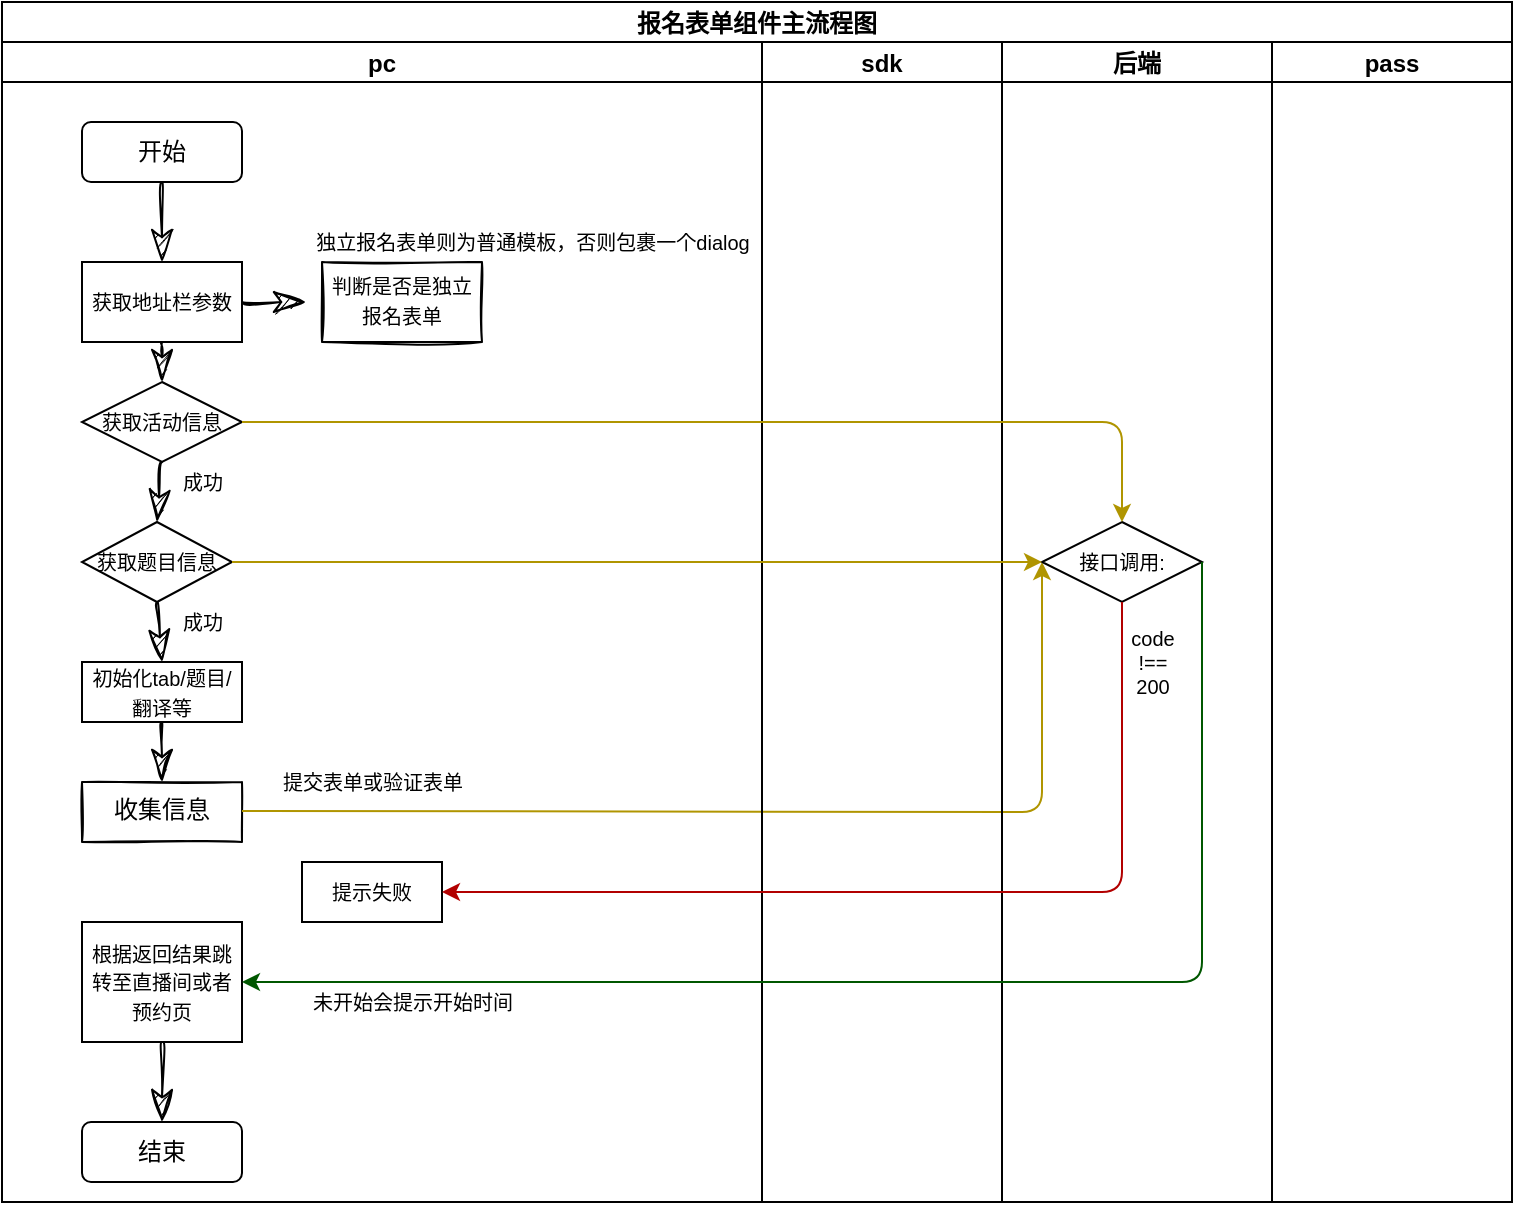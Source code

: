 <mxfile>
    <diagram id="QSWu9Wnhy0qAhUBLh6C_" name="第 1 页">
        <mxGraphModel dx="1538" dy="2064" grid="1" gridSize="10" guides="1" tooltips="1" connect="1" arrows="1" fold="1" page="1" pageScale="1" pageWidth="827" pageHeight="1169" math="0" shadow="0">
            <root>
                <mxCell id="0"/>
                <mxCell id="1" parent="0"/>
                <mxCell id="10" value="报名表单组件主流程图" style="swimlane;childLayout=stackLayout;resizeParent=1;resizeParentMax=0;startSize=20;" parent="1" vertex="1">
                    <mxGeometry x="120" y="-120" width="755" height="600" as="geometry"/>
                </mxCell>
                <mxCell id="11" value="pc" style="swimlane;startSize=20;" parent="10" vertex="1">
                    <mxGeometry y="20" width="380" height="580" as="geometry"/>
                </mxCell>
                <mxCell id="81" style="edgeStyle=none;curved=1;rounded=0;sketch=1;hachureGap=4;orthogonalLoop=1;jettySize=auto;html=1;exitX=0.5;exitY=1;exitDx=0;exitDy=0;entryX=0.5;entryY=0;entryDx=0;entryDy=0;fontFamily=Architects Daughter;fontSource=https%3A%2F%2Ffonts.googleapis.com%2Fcss%3Ffamily%3DArchitects%2BDaughter;fontSize=12;endArrow=classicThin;endFill=1;startSize=14;endSize=14;sourcePerimeterSpacing=8;targetPerimeterSpacing=8;" edge="1" parent="11" source="15" target="20">
                    <mxGeometry relative="1" as="geometry"/>
                </mxCell>
                <mxCell id="15" value="开始" style="rounded=1;whiteSpace=wrap;html=1;" parent="11" vertex="1">
                    <mxGeometry x="40" y="40" width="80" height="30" as="geometry"/>
                </mxCell>
                <mxCell id="82" style="edgeStyle=none;curved=1;rounded=0;sketch=1;hachureGap=4;orthogonalLoop=1;jettySize=auto;html=1;exitX=0.5;exitY=1;exitDx=0;exitDy=0;entryX=0.5;entryY=0;entryDx=0;entryDy=0;fontFamily=Architects Daughter;fontSource=https%3A%2F%2Ffonts.googleapis.com%2Fcss%3Ffamily%3DArchitects%2BDaughter;fontSize=12;endArrow=classicThin;endFill=1;startSize=14;endSize=14;sourcePerimeterSpacing=8;targetPerimeterSpacing=8;" edge="1" parent="11" source="20" target="26">
                    <mxGeometry relative="1" as="geometry"/>
                </mxCell>
                <mxCell id="111" style="edgeStyle=none;curved=1;rounded=0;sketch=1;hachureGap=4;orthogonalLoop=1;jettySize=auto;html=1;exitX=1;exitY=0.5;exitDx=0;exitDy=0;fontFamily=Architects Daughter;fontSource=https%3A%2F%2Ffonts.googleapis.com%2Fcss%3Ffamily%3DArchitects%2BDaughter;fontSize=12;startArrow=none;startFill=0;endArrow=classicThin;endFill=1;startSize=14;endSize=14;sourcePerimeterSpacing=8;targetPerimeterSpacing=8;" edge="1" parent="11" source="20" target="110">
                    <mxGeometry relative="1" as="geometry"/>
                </mxCell>
                <mxCell id="20" value="&lt;font style=&quot;font-size: 10px&quot;&gt;获取地址栏参数&lt;/font&gt;" style="rounded=0;whiteSpace=wrap;html=1;" parent="11" vertex="1">
                    <mxGeometry x="40" y="110" width="80" height="40" as="geometry"/>
                </mxCell>
                <mxCell id="63" value="" style="edgeStyle=none;html=1;fontSize=10;startArrow=none;" parent="11" edge="1">
                    <mxGeometry relative="1" as="geometry">
                        <mxPoint x="145" y="190" as="sourcePoint"/>
                        <mxPoint x="145" y="190" as="targetPoint"/>
                    </mxGeometry>
                </mxCell>
                <mxCell id="83" style="edgeStyle=none;curved=1;rounded=0;sketch=1;hachureGap=4;orthogonalLoop=1;jettySize=auto;html=1;exitX=0.5;exitY=1;exitDx=0;exitDy=0;entryX=0.5;entryY=0;entryDx=0;entryDy=0;fontFamily=Architects Daughter;fontSource=https%3A%2F%2Ffonts.googleapis.com%2Fcss%3Ffamily%3DArchitects%2BDaughter;fontSize=12;endArrow=classicThin;endFill=1;startSize=14;endSize=14;sourcePerimeterSpacing=8;targetPerimeterSpacing=8;" edge="1" parent="11" source="26" target="30">
                    <mxGeometry relative="1" as="geometry"/>
                </mxCell>
                <mxCell id="26" value="获取活动信息" style="rhombus;whiteSpace=wrap;html=1;fontSize=10;" parent="11" vertex="1">
                    <mxGeometry x="40" y="170" width="80" height="40" as="geometry"/>
                </mxCell>
                <mxCell id="85" style="edgeStyle=none;curved=1;rounded=0;sketch=1;hachureGap=4;orthogonalLoop=1;jettySize=auto;html=1;exitX=0.5;exitY=1;exitDx=0;exitDy=0;entryX=0.5;entryY=0;entryDx=0;entryDy=0;fontFamily=Architects Daughter;fontSource=https%3A%2F%2Ffonts.googleapis.com%2Fcss%3Ffamily%3DArchitects%2BDaughter;fontSize=12;startArrow=none;startFill=0;endArrow=classicThin;endFill=1;startSize=14;endSize=14;sourcePerimeterSpacing=8;targetPerimeterSpacing=8;" edge="1" parent="11" source="30" target="33">
                    <mxGeometry relative="1" as="geometry"/>
                </mxCell>
                <mxCell id="30" value="获取题目信息" style="rhombus;whiteSpace=wrap;html=1;fontSize=10;" parent="11" vertex="1">
                    <mxGeometry x="40" y="240" width="75" height="40" as="geometry"/>
                </mxCell>
                <mxCell id="79" style="edgeStyle=none;curved=1;rounded=0;sketch=1;hachureGap=4;orthogonalLoop=1;jettySize=auto;html=1;exitX=0.5;exitY=1;exitDx=0;exitDy=0;entryX=0.5;entryY=0;entryDx=0;entryDy=0;fontFamily=Architects Daughter;fontSource=https%3A%2F%2Ffonts.googleapis.com%2Fcss%3Ffamily%3DArchitects%2BDaughter;fontSize=12;endArrow=classicThin;startSize=14;endSize=14;sourcePerimeterSpacing=8;targetPerimeterSpacing=8;endFill=1;" edge="1" parent="11" source="33" target="77">
                    <mxGeometry relative="1" as="geometry"/>
                </mxCell>
                <mxCell id="33" value="&lt;span style=&quot;font-size: 10px&quot;&gt;初始化tab/题目/翻译等&lt;/span&gt;" style="rounded=0;whiteSpace=wrap;html=1;" parent="11" vertex="1">
                    <mxGeometry x="40" y="310" width="80" height="30" as="geometry"/>
                </mxCell>
                <mxCell id="38" value="成功" style="text;html=1;align=center;verticalAlign=middle;resizable=0;points=[];autosize=1;strokeColor=none;fillColor=none;fontSize=10;" parent="11" vertex="1">
                    <mxGeometry x="80" y="210" width="40" height="20" as="geometry"/>
                </mxCell>
                <mxCell id="18" value="&lt;font style=&quot;font-size: 10px&quot;&gt;提示失败&lt;/font&gt;" style="rounded=0;whiteSpace=wrap;html=1;" parent="11" vertex="1">
                    <mxGeometry x="150" y="410" width="70" height="30" as="geometry"/>
                </mxCell>
                <mxCell id="80" style="edgeStyle=none;curved=1;rounded=0;sketch=1;hachureGap=4;orthogonalLoop=1;jettySize=auto;html=1;exitX=0.5;exitY=1;exitDx=0;exitDy=0;entryX=0.5;entryY=0;entryDx=0;entryDy=0;fontFamily=Architects Daughter;fontSource=https%3A%2F%2Ffonts.googleapis.com%2Fcss%3Ffamily%3DArchitects%2BDaughter;fontSize=12;endArrow=classicThin;startSize=14;endSize=14;sourcePerimeterSpacing=8;targetPerimeterSpacing=8;endFill=1;" edge="1" parent="11" source="50" target="51">
                    <mxGeometry relative="1" as="geometry"/>
                </mxCell>
                <mxCell id="50" value="&lt;font style=&quot;font-size: 10px&quot;&gt;根据返回结果跳转至直播间或者预约页&lt;/font&gt;" style="rounded=0;whiteSpace=wrap;html=1;" parent="11" vertex="1">
                    <mxGeometry x="40" y="440" width="80" height="60" as="geometry"/>
                </mxCell>
                <mxCell id="51" value="结束" style="rounded=1;whiteSpace=wrap;html=1;" parent="11" vertex="1">
                    <mxGeometry x="40" y="540" width="80" height="30" as="geometry"/>
                </mxCell>
                <mxCell id="77" value="收集信息" style="whiteSpace=wrap;html=1;sketch=1;hachureGap=4;fontFamily=Architects Daughter;fontSource=https%3A%2F%2Ffonts.googleapis.com%2Fcss%3Ffamily%3DArchitects%2BDaughter;fontSize=12;" vertex="1" parent="11">
                    <mxGeometry x="40" y="370" width="80" height="30" as="geometry"/>
                </mxCell>
                <mxCell id="39" value="成功" style="text;html=1;align=center;verticalAlign=middle;resizable=0;points=[];autosize=1;strokeColor=none;fillColor=none;fontSize=10;" parent="11" vertex="1">
                    <mxGeometry x="80" y="280" width="40" height="20" as="geometry"/>
                </mxCell>
                <mxCell id="86" style="edgeStyle=none;html=1;exitX=1;exitY=0.5;exitDx=0;exitDy=0;fontSize=10;entryX=0;entryY=0.5;entryDx=0;entryDy=0;fillColor=#e3c800;strokeColor=#B09500;" edge="1" parent="11" target="24">
                    <mxGeometry relative="1" as="geometry">
                        <mxPoint x="415" y="384.5" as="targetPoint"/>
                        <mxPoint x="120" y="384.5" as="sourcePoint"/>
                        <Array as="points">
                            <mxPoint x="520" y="385"/>
                        </Array>
                    </mxGeometry>
                </mxCell>
                <mxCell id="87" value="提交表单或验证表单" style="text;html=1;align=center;verticalAlign=middle;resizable=0;points=[];autosize=1;strokeColor=none;fillColor=none;fontSize=10;" vertex="1" parent="11">
                    <mxGeometry x="130" y="360" width="110" height="20" as="geometry"/>
                </mxCell>
                <mxCell id="109" value="未开始会提示开始时间" style="text;html=1;align=center;verticalAlign=middle;resizable=0;points=[];autosize=1;strokeColor=none;fillColor=none;fontSize=10;" vertex="1" parent="11">
                    <mxGeometry x="145" y="470" width="120" height="20" as="geometry"/>
                </mxCell>
                <mxCell id="110" value="&lt;span style=&quot;font-size: 10px&quot;&gt;判断是否是独立报名表单&lt;/span&gt;" style="rounded=0;whiteSpace=wrap;html=1;sketch=1;hachureGap=4;fontFamily=Architects Daughter;fontSource=https%3A%2F%2Ffonts.googleapis.com%2Fcss%3Ffamily%3DArchitects%2BDaughter;fontSize=12;" vertex="1" parent="11">
                    <mxGeometry x="160" y="110" width="80" height="40" as="geometry"/>
                </mxCell>
                <mxCell id="112" value="独立报名表单则为普通模板，否则包裹一个dialog" style="text;html=1;align=center;verticalAlign=middle;resizable=0;points=[];autosize=1;strokeColor=none;fillColor=none;fontSize=10;" vertex="1" parent="11">
                    <mxGeometry x="150" y="90" width="230" height="20" as="geometry"/>
                </mxCell>
                <mxCell id="66" value="sdk" style="swimlane;startSize=20;" parent="10" vertex="1">
                    <mxGeometry x="380" y="20" width="120" height="580" as="geometry"/>
                </mxCell>
                <mxCell id="12" value="后端" style="swimlane;startSize=20;" parent="10" vertex="1">
                    <mxGeometry x="500" y="20" width="135" height="580" as="geometry"/>
                </mxCell>
                <mxCell id="24" value="接口调用:" style="rhombus;whiteSpace=wrap;html=1;fontSize=10;" parent="12" vertex="1">
                    <mxGeometry x="20" y="240" width="80" height="40" as="geometry"/>
                </mxCell>
                <mxCell id="47" value="code&lt;br&gt;!==&lt;br&gt;200" style="text;html=1;align=center;verticalAlign=middle;resizable=0;points=[];autosize=1;strokeColor=none;fillColor=none;fontSize=10;" parent="12" vertex="1">
                    <mxGeometry x="55" y="290" width="40" height="40" as="geometry"/>
                </mxCell>
                <mxCell id="13" value="pass" style="swimlane;startSize=20;" parent="10" vertex="1">
                    <mxGeometry x="635" y="20" width="120" height="580" as="geometry"/>
                </mxCell>
                <mxCell id="46" value="" style="edgeStyle=none;html=1;fontSize=10;entryX=1;entryY=0.5;entryDx=0;entryDy=0;fillColor=#e51400;strokeColor=#B20000;" parent="10" source="24" target="18" edge="1">
                    <mxGeometry relative="1" as="geometry">
                        <mxPoint x="205" y="380" as="targetPoint"/>
                        <Array as="points">
                            <mxPoint x="560" y="445"/>
                            <mxPoint x="450" y="445"/>
                        </Array>
                    </mxGeometry>
                </mxCell>
                <mxCell id="45" style="edgeStyle=none;html=1;exitX=1;exitY=0.5;exitDx=0;exitDy=0;fontSize=10;entryX=0;entryY=0.5;entryDx=0;entryDy=0;fillColor=#e3c800;strokeColor=#B09500;" parent="10" source="30" target="24" edge="1">
                    <mxGeometry relative="1" as="geometry">
                        <mxPoint x="150.0" y="279.793" as="targetPoint"/>
                    </mxGeometry>
                </mxCell>
                <mxCell id="64" style="edgeStyle=none;html=1;entryX=0.5;entryY=0;entryDx=0;entryDy=0;fontSize=10;fillColor=#e3c800;strokeColor=#B09500;" parent="10" target="24" edge="1">
                    <mxGeometry relative="1" as="geometry">
                        <Array as="points">
                            <mxPoint x="560" y="210"/>
                        </Array>
                        <mxPoint x="120" y="210" as="sourcePoint"/>
                    </mxGeometry>
                </mxCell>
                <mxCell id="70" value="" style="edgeStyle=none;html=1;fontSize=10;entryX=1;entryY=0.5;entryDx=0;entryDy=0;fillColor=#008a00;strokeColor=#005700;exitX=1;exitY=0.5;exitDx=0;exitDy=0;" parent="10" source="24" target="50" edge="1">
                    <mxGeometry relative="1" as="geometry">
                        <mxPoint x="330" y="240" as="targetPoint"/>
                        <Array as="points">
                            <mxPoint x="600" y="490"/>
                        </Array>
                        <mxPoint x="330" y="160" as="sourcePoint"/>
                    </mxGeometry>
                </mxCell>
            </root>
        </mxGraphModel>
    </diagram>
</mxfile>